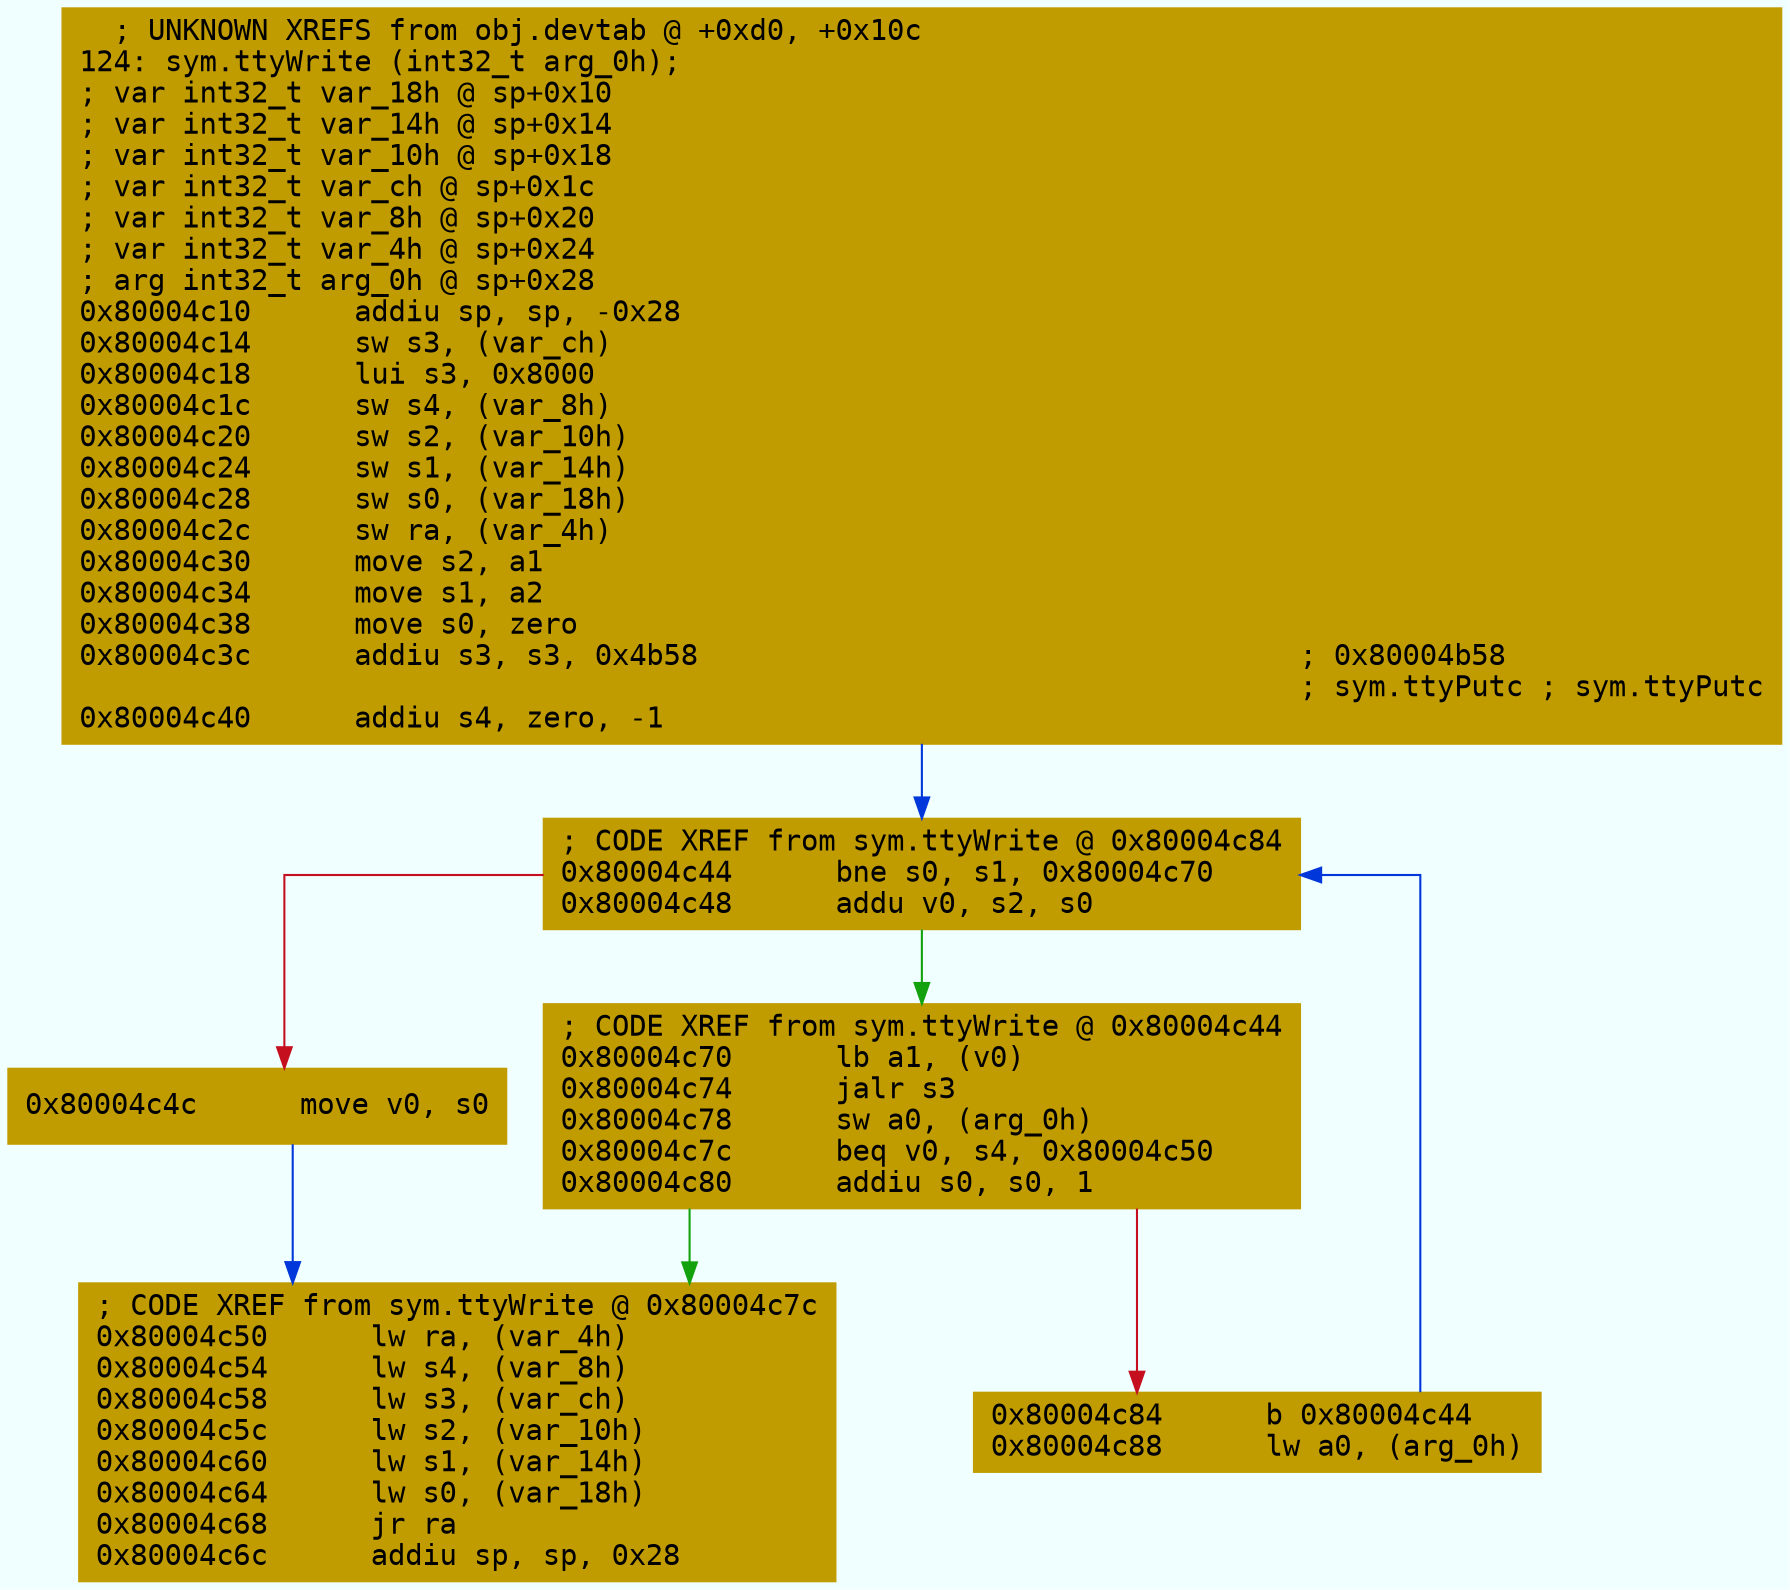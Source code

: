 digraph code {
	graph [bgcolor=azure fontsize=8 fontname="Courier" splines="ortho"];
	node [fillcolor=gray style=filled shape=box];
	edge [arrowhead="normal"];
	"0x80004c10" [URL="sym.ttyWrite/0x80004c10", fillcolor="#c19c00",color="#c19c00", fontname="Courier",label="  ; UNKNOWN XREFS from obj.devtab @ +0xd0, +0x10c\l124: sym.ttyWrite (int32_t arg_0h);\l; var int32_t var_18h @ sp+0x10\l; var int32_t var_14h @ sp+0x14\l; var int32_t var_10h @ sp+0x18\l; var int32_t var_ch @ sp+0x1c\l; var int32_t var_8h @ sp+0x20\l; var int32_t var_4h @ sp+0x24\l; arg int32_t arg_0h @ sp+0x28\l0x80004c10      addiu sp, sp, -0x28\l0x80004c14      sw s3, (var_ch)\l0x80004c18      lui s3, 0x8000\l0x80004c1c      sw s4, (var_8h)\l0x80004c20      sw s2, (var_10h)\l0x80004c24      sw s1, (var_14h)\l0x80004c28      sw s0, (var_18h)\l0x80004c2c      sw ra, (var_4h)\l0x80004c30      move s2, a1\l0x80004c34      move s1, a2\l0x80004c38      move s0, zero\l0x80004c3c      addiu s3, s3, 0x4b58                                   ; 0x80004b58\l                                                                       ; sym.ttyPutc ; sym.ttyPutc\l0x80004c40      addiu s4, zero, -1\l"]
	"0x80004c44" [URL="sym.ttyWrite/0x80004c44", fillcolor="#c19c00",color="#c19c00", fontname="Courier",label="; CODE XREF from sym.ttyWrite @ 0x80004c84\l0x80004c44      bne s0, s1, 0x80004c70\l0x80004c48      addu v0, s2, s0\l"]
	"0x80004c4c" [URL="sym.ttyWrite/0x80004c4c", fillcolor="#c19c00",color="#c19c00", fontname="Courier",label="0x80004c4c      move v0, s0\l"]
	"0x80004c50" [URL="sym.ttyWrite/0x80004c50", fillcolor="#c19c00",color="#c19c00", fontname="Courier",label="; CODE XREF from sym.ttyWrite @ 0x80004c7c\l0x80004c50      lw ra, (var_4h)\l0x80004c54      lw s4, (var_8h)\l0x80004c58      lw s3, (var_ch)\l0x80004c5c      lw s2, (var_10h)\l0x80004c60      lw s1, (var_14h)\l0x80004c64      lw s0, (var_18h)\l0x80004c68      jr ra\l0x80004c6c      addiu sp, sp, 0x28\l"]
	"0x80004c70" [URL="sym.ttyWrite/0x80004c70", fillcolor="#c19c00",color="#c19c00", fontname="Courier",label="; CODE XREF from sym.ttyWrite @ 0x80004c44\l0x80004c70      lb a1, (v0)\l0x80004c74      jalr s3\l0x80004c78      sw a0, (arg_0h)\l0x80004c7c      beq v0, s4, 0x80004c50\l0x80004c80      addiu s0, s0, 1\l"]
	"0x80004c84" [URL="sym.ttyWrite/0x80004c84", fillcolor="#c19c00",color="#c19c00", fontname="Courier",label="0x80004c84      b 0x80004c44\l0x80004c88      lw a0, (arg_0h)\l"]
        "0x80004c10" -> "0x80004c44" [color="#0037da"];
        "0x80004c44" -> "0x80004c70" [color="#13a10e"];
        "0x80004c44" -> "0x80004c4c" [color="#c50f1f"];
        "0x80004c4c" -> "0x80004c50" [color="#0037da"];
        "0x80004c70" -> "0x80004c50" [color="#13a10e"];
        "0x80004c70" -> "0x80004c84" [color="#c50f1f"];
        "0x80004c84" -> "0x80004c44" [color="#0037da"];
}

